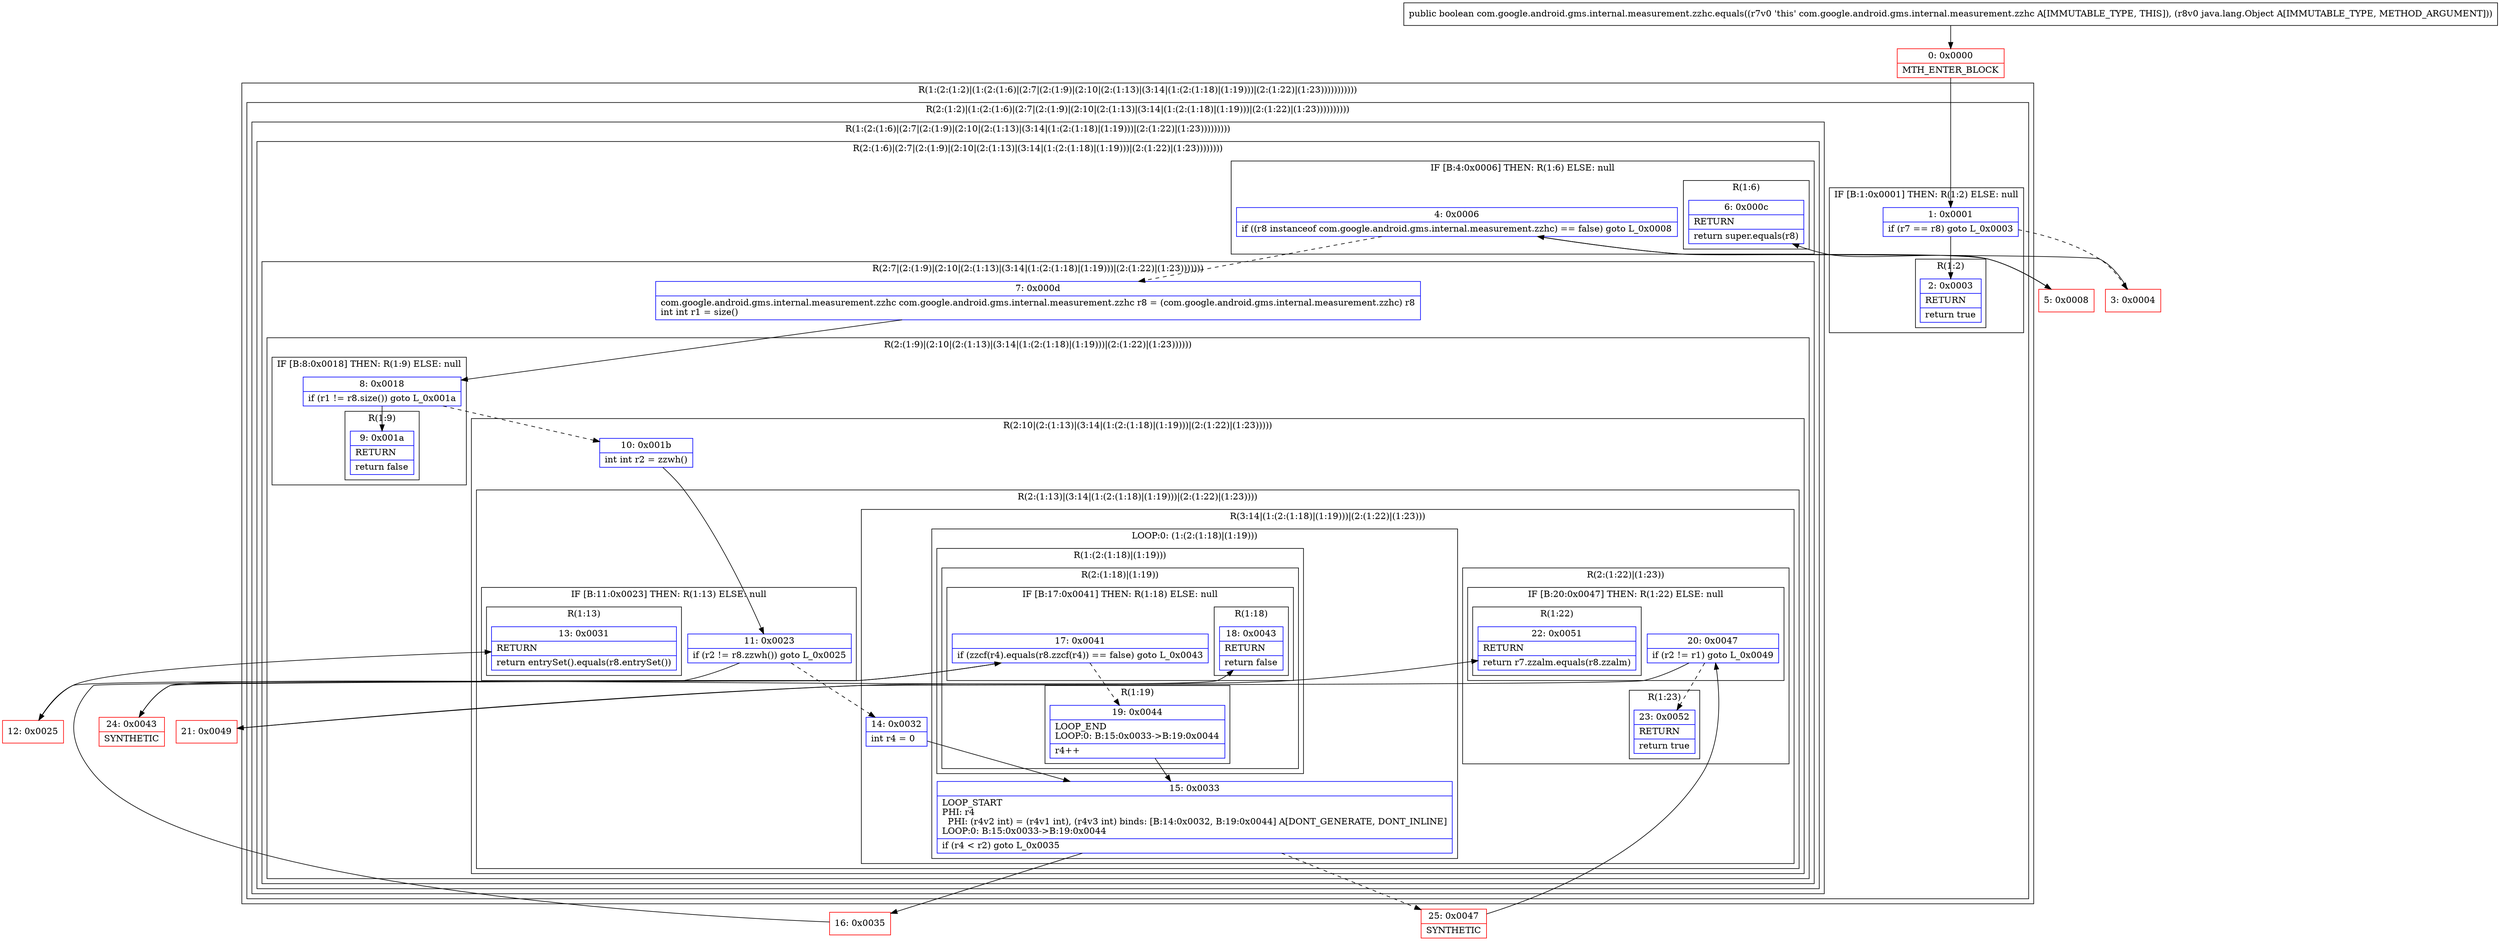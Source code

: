 digraph "CFG forcom.google.android.gms.internal.measurement.zzhc.equals(Ljava\/lang\/Object;)Z" {
subgraph cluster_Region_1463111243 {
label = "R(1:(2:(1:2)|(1:(2:(1:6)|(2:7|(2:(1:9)|(2:10|(2:(1:13)|(3:14|(1:(2:(1:18)|(1:19)))|(2:(1:22)|(1:23)))))))))))";
node [shape=record,color=blue];
subgraph cluster_Region_1730241527 {
label = "R(2:(1:2)|(1:(2:(1:6)|(2:7|(2:(1:9)|(2:10|(2:(1:13)|(3:14|(1:(2:(1:18)|(1:19)))|(2:(1:22)|(1:23))))))))))";
node [shape=record,color=blue];
subgraph cluster_IfRegion_2130651858 {
label = "IF [B:1:0x0001] THEN: R(1:2) ELSE: null";
node [shape=record,color=blue];
Node_1 [shape=record,label="{1\:\ 0x0001|if (r7 == r8) goto L_0x0003\l}"];
subgraph cluster_Region_398338228 {
label = "R(1:2)";
node [shape=record,color=blue];
Node_2 [shape=record,label="{2\:\ 0x0003|RETURN\l|return true\l}"];
}
}
subgraph cluster_Region_1778678558 {
label = "R(1:(2:(1:6)|(2:7|(2:(1:9)|(2:10|(2:(1:13)|(3:14|(1:(2:(1:18)|(1:19)))|(2:(1:22)|(1:23)))))))))";
node [shape=record,color=blue];
subgraph cluster_Region_106333042 {
label = "R(2:(1:6)|(2:7|(2:(1:9)|(2:10|(2:(1:13)|(3:14|(1:(2:(1:18)|(1:19)))|(2:(1:22)|(1:23))))))))";
node [shape=record,color=blue];
subgraph cluster_IfRegion_33063120 {
label = "IF [B:4:0x0006] THEN: R(1:6) ELSE: null";
node [shape=record,color=blue];
Node_4 [shape=record,label="{4\:\ 0x0006|if ((r8 instanceof com.google.android.gms.internal.measurement.zzhc) == false) goto L_0x0008\l}"];
subgraph cluster_Region_1743119315 {
label = "R(1:6)";
node [shape=record,color=blue];
Node_6 [shape=record,label="{6\:\ 0x000c|RETURN\l|return super.equals(r8)\l}"];
}
}
subgraph cluster_Region_1301231441 {
label = "R(2:7|(2:(1:9)|(2:10|(2:(1:13)|(3:14|(1:(2:(1:18)|(1:19)))|(2:(1:22)|(1:23)))))))";
node [shape=record,color=blue];
Node_7 [shape=record,label="{7\:\ 0x000d|com.google.android.gms.internal.measurement.zzhc com.google.android.gms.internal.measurement.zzhc r8 = (com.google.android.gms.internal.measurement.zzhc) r8\lint int r1 = size()\l}"];
subgraph cluster_Region_787527866 {
label = "R(2:(1:9)|(2:10|(2:(1:13)|(3:14|(1:(2:(1:18)|(1:19)))|(2:(1:22)|(1:23))))))";
node [shape=record,color=blue];
subgraph cluster_IfRegion_1145355526 {
label = "IF [B:8:0x0018] THEN: R(1:9) ELSE: null";
node [shape=record,color=blue];
Node_8 [shape=record,label="{8\:\ 0x0018|if (r1 != r8.size()) goto L_0x001a\l}"];
subgraph cluster_Region_479195909 {
label = "R(1:9)";
node [shape=record,color=blue];
Node_9 [shape=record,label="{9\:\ 0x001a|RETURN\l|return false\l}"];
}
}
subgraph cluster_Region_394466077 {
label = "R(2:10|(2:(1:13)|(3:14|(1:(2:(1:18)|(1:19)))|(2:(1:22)|(1:23)))))";
node [shape=record,color=blue];
Node_10 [shape=record,label="{10\:\ 0x001b|int int r2 = zzwh()\l}"];
subgraph cluster_Region_1496587844 {
label = "R(2:(1:13)|(3:14|(1:(2:(1:18)|(1:19)))|(2:(1:22)|(1:23))))";
node [shape=record,color=blue];
subgraph cluster_IfRegion_346080739 {
label = "IF [B:11:0x0023] THEN: R(1:13) ELSE: null";
node [shape=record,color=blue];
Node_11 [shape=record,label="{11\:\ 0x0023|if (r2 != r8.zzwh()) goto L_0x0025\l}"];
subgraph cluster_Region_1847201171 {
label = "R(1:13)";
node [shape=record,color=blue];
Node_13 [shape=record,label="{13\:\ 0x0031|RETURN\l|return entrySet().equals(r8.entrySet())\l}"];
}
}
subgraph cluster_Region_529593062 {
label = "R(3:14|(1:(2:(1:18)|(1:19)))|(2:(1:22)|(1:23)))";
node [shape=record,color=blue];
Node_14 [shape=record,label="{14\:\ 0x0032|int r4 = 0\l}"];
subgraph cluster_LoopRegion_290174249 {
label = "LOOP:0: (1:(2:(1:18)|(1:19)))";
node [shape=record,color=blue];
Node_15 [shape=record,label="{15\:\ 0x0033|LOOP_START\lPHI: r4 \l  PHI: (r4v2 int) = (r4v1 int), (r4v3 int) binds: [B:14:0x0032, B:19:0x0044] A[DONT_GENERATE, DONT_INLINE]\lLOOP:0: B:15:0x0033\-\>B:19:0x0044\l|if (r4 \< r2) goto L_0x0035\l}"];
subgraph cluster_Region_294094282 {
label = "R(1:(2:(1:18)|(1:19)))";
node [shape=record,color=blue];
subgraph cluster_Region_983157288 {
label = "R(2:(1:18)|(1:19))";
node [shape=record,color=blue];
subgraph cluster_IfRegion_1520143038 {
label = "IF [B:17:0x0041] THEN: R(1:18) ELSE: null";
node [shape=record,color=blue];
Node_17 [shape=record,label="{17\:\ 0x0041|if (zzcf(r4).equals(r8.zzcf(r4)) == false) goto L_0x0043\l}"];
subgraph cluster_Region_1500320165 {
label = "R(1:18)";
node [shape=record,color=blue];
Node_18 [shape=record,label="{18\:\ 0x0043|RETURN\l|return false\l}"];
}
}
subgraph cluster_Region_1761896003 {
label = "R(1:19)";
node [shape=record,color=blue];
Node_19 [shape=record,label="{19\:\ 0x0044|LOOP_END\lLOOP:0: B:15:0x0033\-\>B:19:0x0044\l|r4++\l}"];
}
}
}
}
subgraph cluster_Region_550691570 {
label = "R(2:(1:22)|(1:23))";
node [shape=record,color=blue];
subgraph cluster_IfRegion_692843826 {
label = "IF [B:20:0x0047] THEN: R(1:22) ELSE: null";
node [shape=record,color=blue];
Node_20 [shape=record,label="{20\:\ 0x0047|if (r2 != r1) goto L_0x0049\l}"];
subgraph cluster_Region_995536998 {
label = "R(1:22)";
node [shape=record,color=blue];
Node_22 [shape=record,label="{22\:\ 0x0051|RETURN\l|return r7.zzalm.equals(r8.zzalm)\l}"];
}
}
subgraph cluster_Region_232168183 {
label = "R(1:23)";
node [shape=record,color=blue];
Node_23 [shape=record,label="{23\:\ 0x0052|RETURN\l|return true\l}"];
}
}
}
}
}
}
}
}
}
}
}
Node_0 [shape=record,color=red,label="{0\:\ 0x0000|MTH_ENTER_BLOCK\l}"];
Node_3 [shape=record,color=red,label="{3\:\ 0x0004}"];
Node_5 [shape=record,color=red,label="{5\:\ 0x0008}"];
Node_12 [shape=record,color=red,label="{12\:\ 0x0025}"];
Node_16 [shape=record,color=red,label="{16\:\ 0x0035}"];
Node_21 [shape=record,color=red,label="{21\:\ 0x0049}"];
Node_24 [shape=record,color=red,label="{24\:\ 0x0043|SYNTHETIC\l}"];
Node_25 [shape=record,color=red,label="{25\:\ 0x0047|SYNTHETIC\l}"];
MethodNode[shape=record,label="{public boolean com.google.android.gms.internal.measurement.zzhc.equals((r7v0 'this' com.google.android.gms.internal.measurement.zzhc A[IMMUTABLE_TYPE, THIS]), (r8v0 java.lang.Object A[IMMUTABLE_TYPE, METHOD_ARGUMENT])) }"];
MethodNode -> Node_0;
Node_1 -> Node_2;
Node_1 -> Node_3[style=dashed];
Node_4 -> Node_5;
Node_4 -> Node_7[style=dashed];
Node_7 -> Node_8;
Node_8 -> Node_9;
Node_8 -> Node_10[style=dashed];
Node_10 -> Node_11;
Node_11 -> Node_12;
Node_11 -> Node_14[style=dashed];
Node_14 -> Node_15;
Node_15 -> Node_16;
Node_15 -> Node_25[style=dashed];
Node_17 -> Node_19[style=dashed];
Node_17 -> Node_24;
Node_19 -> Node_15;
Node_20 -> Node_21;
Node_20 -> Node_23[style=dashed];
Node_0 -> Node_1;
Node_3 -> Node_4;
Node_5 -> Node_6;
Node_12 -> Node_13;
Node_16 -> Node_17;
Node_21 -> Node_22;
Node_24 -> Node_18;
Node_25 -> Node_20;
}

